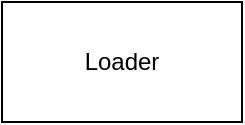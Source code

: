 <mxfile version="24.0.5" type="github">
  <diagram name="Page-1" id="_iT0_7cl5lhxkJCvYach">
    <mxGraphModel dx="1364" dy="795" grid="1" gridSize="10" guides="1" tooltips="1" connect="1" arrows="1" fold="1" page="1" pageScale="1" pageWidth="850" pageHeight="1100" math="0" shadow="0">
      <root>
        <mxCell id="0" />
        <mxCell id="1" parent="0" />
        <mxCell id="0AkoT4ty6DsvOrEqRaba-1" value="Loader" style="rounded=0;whiteSpace=wrap;html=1;" vertex="1" parent="1">
          <mxGeometry x="305" y="230" width="120" height="60" as="geometry" />
        </mxCell>
      </root>
    </mxGraphModel>
  </diagram>
</mxfile>
